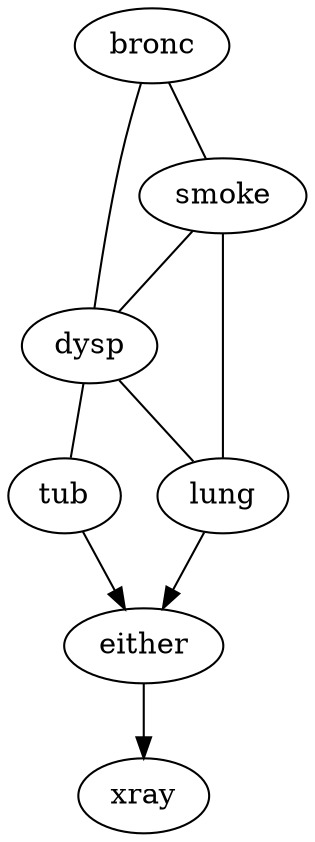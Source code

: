 digraph G {
    "lung" -> "either";
    "either" -> "xray";
    "tub" -> "either";
    "dysp" -> "lung" [dir = none];
    "smoke" -> "dysp" [dir = none];
    "smoke" -> "lung" [dir = none];
    "dysp" -> "tub" [dir = none];
    "bronc" -> "smoke" [dir = none];
    "bronc" -> "dysp" [dir = none];
}
